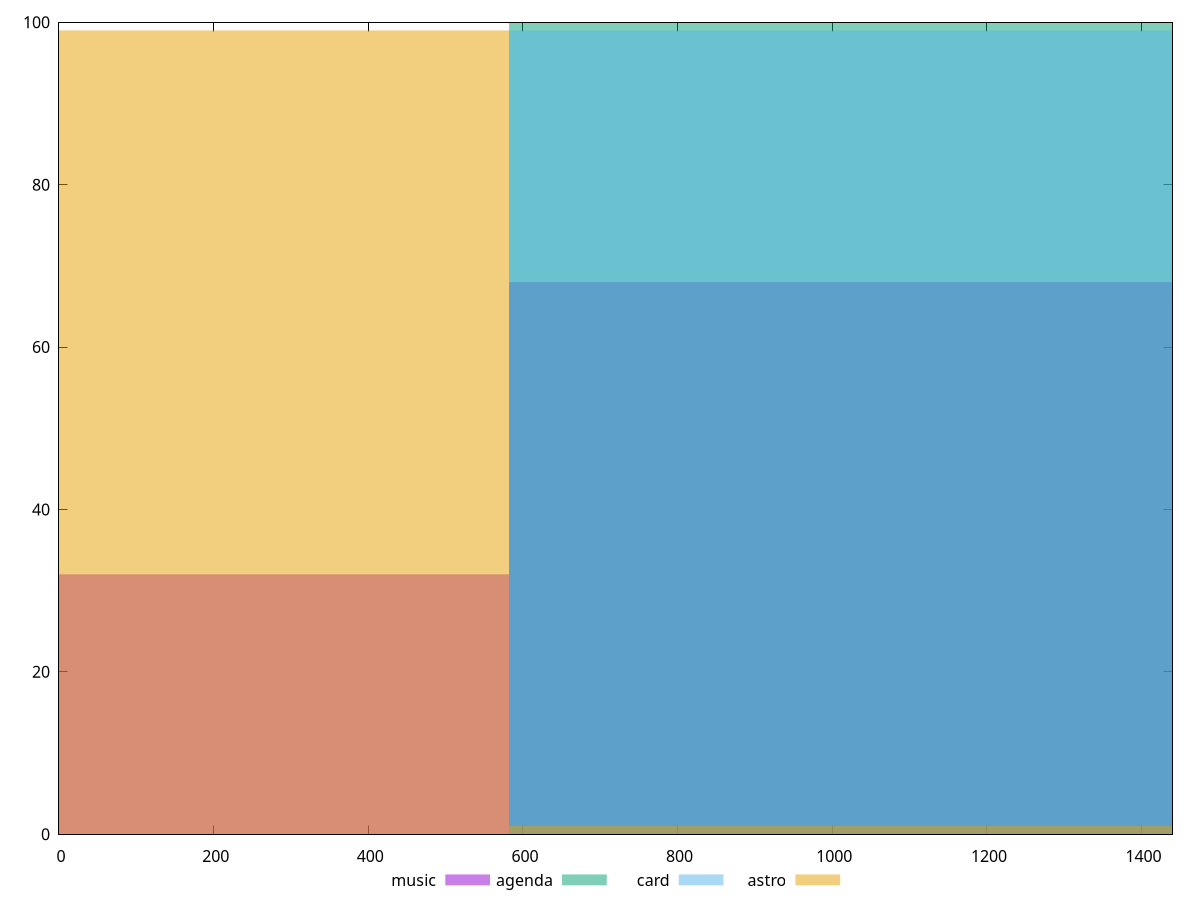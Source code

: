 reset

$music <<EOF
1163.9665519246853 68
0 32
EOF

$agenda <<EOF
1163.9665519246853 100
EOF

$card <<EOF
1163.9665519246853 99
EOF

$astro <<EOF
0 99
1163.9665519246853 1
EOF

set key outside below
set boxwidth 1163.9665519246853
set xrange [0:1440]
set yrange [0:100]
set trange [0:100]
set style fill transparent solid 0.5 noborder
set terminal svg size 640, 520 enhanced background rgb 'white'
set output "reports/report_00030_2021-02-24T20-42-31.540Z/uses-http2/comparison/histogram/all_raw.svg"

plot $music title "music" with boxes, \
     $agenda title "agenda" with boxes, \
     $card title "card" with boxes, \
     $astro title "astro" with boxes

reset
